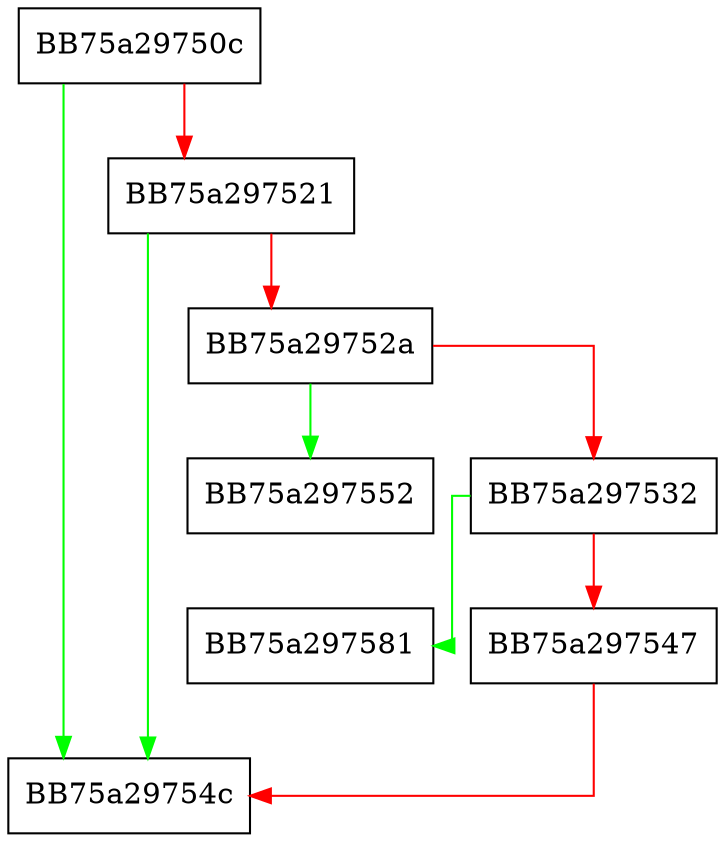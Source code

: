 digraph sqlite3Malloc {
  node [shape="box"];
  graph [splines=ortho];
  BB75a29750c -> BB75a29754c [color="green"];
  BB75a29750c -> BB75a297521 [color="red"];
  BB75a297521 -> BB75a29754c [color="green"];
  BB75a297521 -> BB75a29752a [color="red"];
  BB75a29752a -> BB75a297552 [color="green"];
  BB75a29752a -> BB75a297532 [color="red"];
  BB75a297532 -> BB75a297581 [color="green"];
  BB75a297532 -> BB75a297547 [color="red"];
  BB75a297547 -> BB75a29754c [color="red"];
}